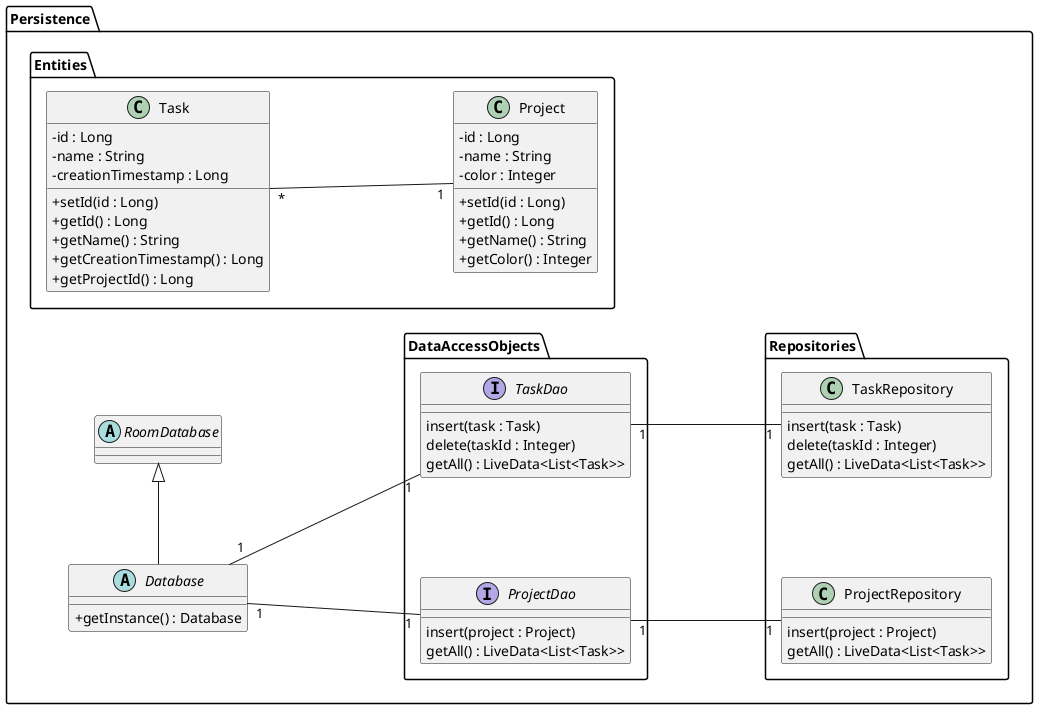 @startuml

    left to right direction
    skinparam ranksep 150
    skinparam nodesep 100
    skinparam classAttributeIconSize 0

    package Persistence {

    package Entities{
       class Task {
            - id : Long
            - name : String
            - creationTimestamp : Long

            + setId(id : Long)
            + getId() : Long
            + getName() : String
            + getCreationTimestamp() : Long
            + getProjectId() : Long
        }

       class Project {
            - id : Long
            - name : String
            - color : Integer

            + setId(id : Long)
            + getId() : Long
            + getName() : String
            + getColor() : Integer
        }
    }

    package Repositories {
        class TaskRepository {
            insert(task : Task)
            delete(taskId : Integer)
            getAll() : LiveData<List<Task>>
        }
        class ProjectRepository {
            insert(project : Project)
            getAll() : LiveData<List<Task>>
        }
    }

    package DataAccessObjects {
        interface TaskDao{
            insert(task : Task)
            delete(taskId : Integer)
            getAll() : LiveData<List<Task>>
        }

        interface ProjectDao{
            insert(project : Project)
            getAll() : LiveData<List<Task>>
        }
    }

    abstract class RoomDatabase
    abstract class Database {
        + getInstance() : Database
    }

    Task "*" -- "1" Project

    Database -|> RoomDatabase

    Database "1" -- "1" TaskDao
    Database "1" -- "1" ProjectDao

    TaskDao "1" -- "1" TaskRepository
    ProjectDao "1" -- "1" ProjectRepository

@enduml
